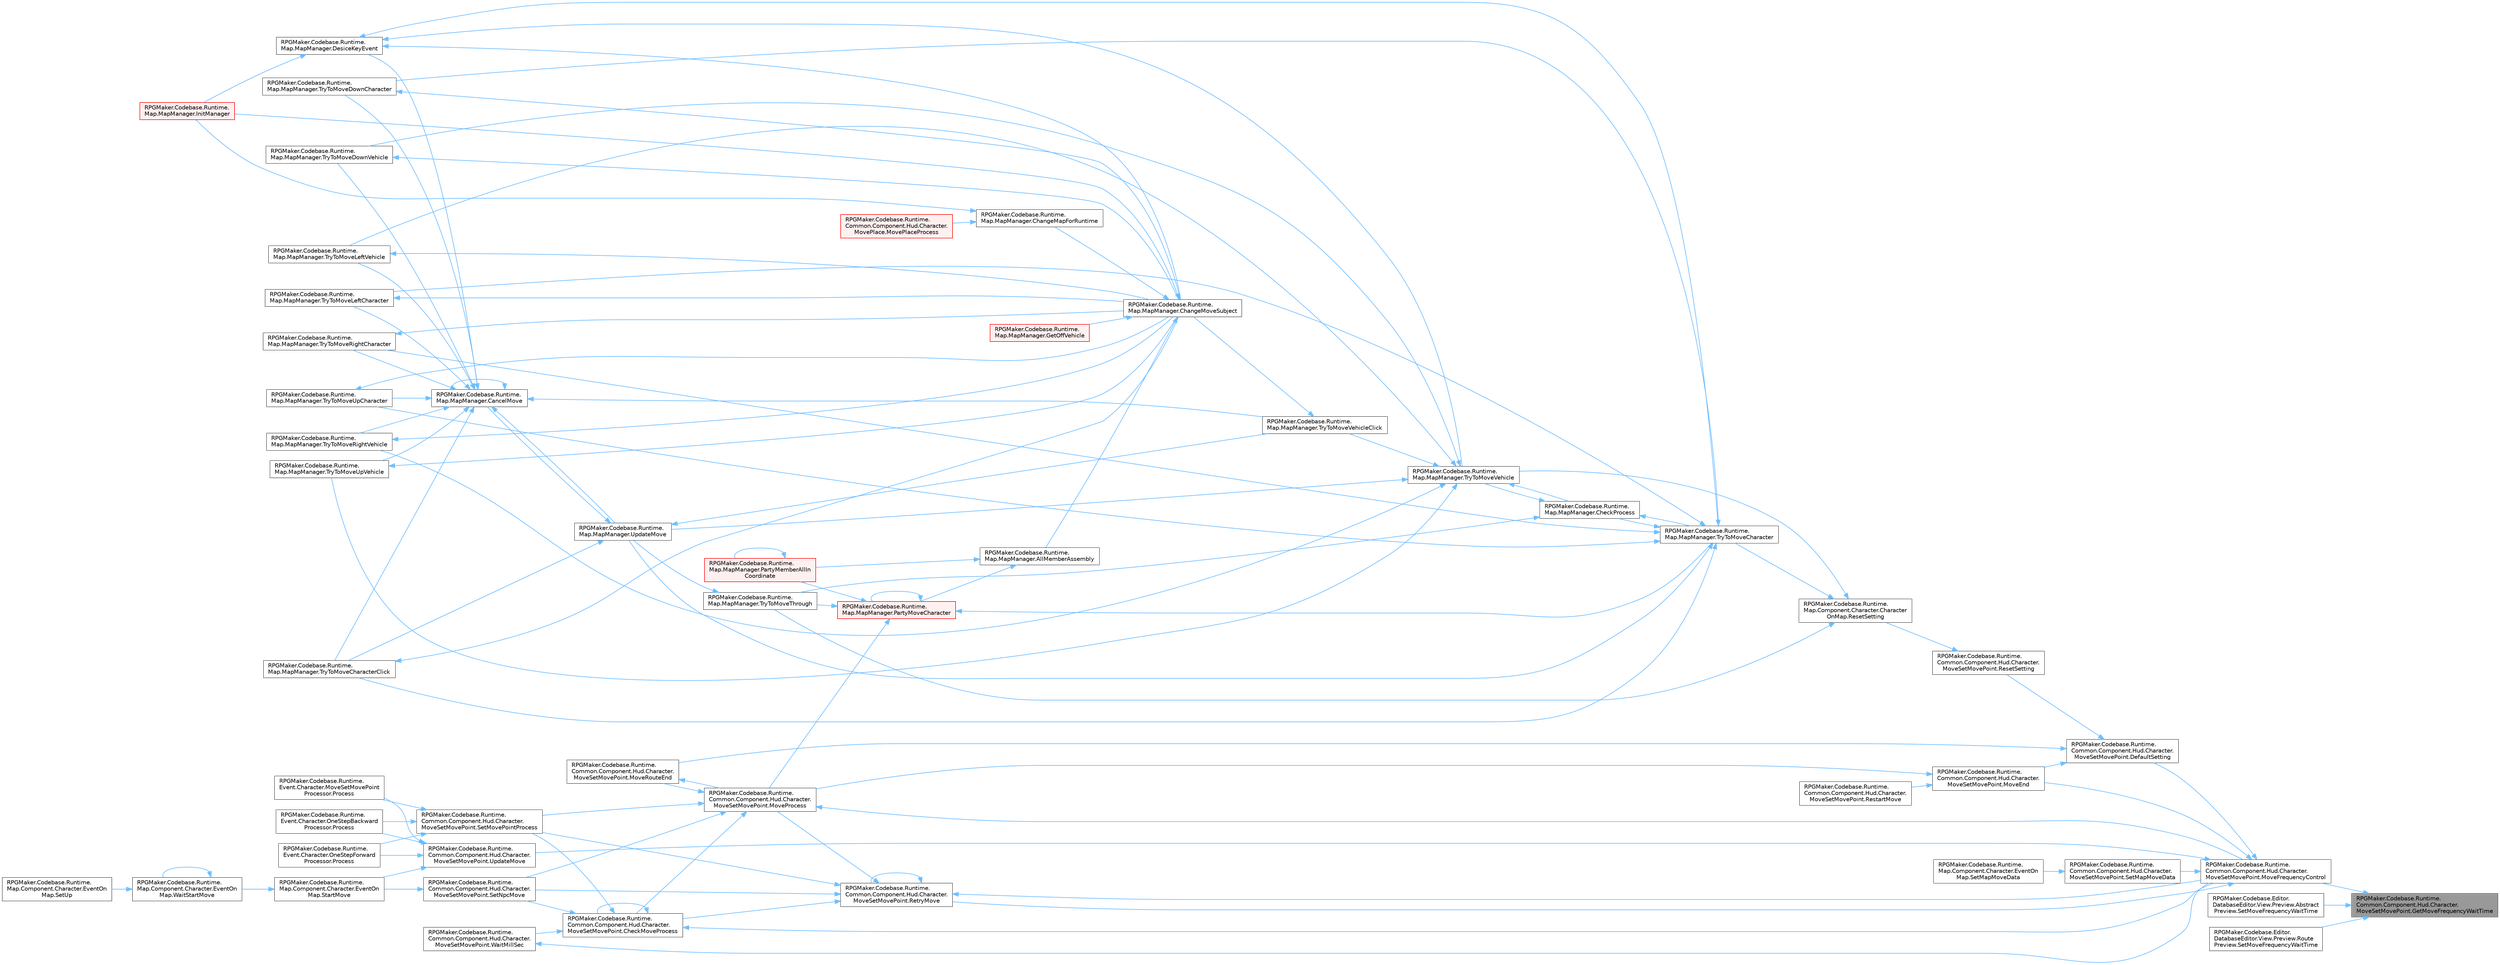 digraph "RPGMaker.Codebase.Runtime.Common.Component.Hud.Character.MoveSetMovePoint.GetMoveFrequencyWaitTime"
{
 // LATEX_PDF_SIZE
  bgcolor="transparent";
  edge [fontname=Helvetica,fontsize=10,labelfontname=Helvetica,labelfontsize=10];
  node [fontname=Helvetica,fontsize=10,shape=box,height=0.2,width=0.4];
  rankdir="RL";
  Node1 [id="Node000001",label="RPGMaker.Codebase.Runtime.\lCommon.Component.Hud.Character.\lMoveSetMovePoint.GetMoveFrequencyWaitTime",height=0.2,width=0.4,color="gray40", fillcolor="grey60", style="filled", fontcolor="black",tooltip="😁 移動頻度待ち時間の取得"];
  Node1 -> Node2 [id="edge1_Node000001_Node000002",dir="back",color="steelblue1",style="solid",tooltip=" "];
  Node2 [id="Node000002",label="RPGMaker.Codebase.Runtime.\lCommon.Component.Hud.Character.\lMoveSetMovePoint.MoveFrequencyControl",height=0.2,width=0.4,color="grey40", fillcolor="white", style="filled",URL="$d9/dcc/class_r_p_g_maker_1_1_codebase_1_1_runtime_1_1_common_1_1_component_1_1_hud_1_1_character_1_1_move_set_move_point.html#a3f0d798a4b42b2b5c82047580086e240",tooltip="😁 移動頻度を制御。"];
  Node2 -> Node3 [id="edge2_Node000002_Node000003",dir="back",color="steelblue1",style="solid",tooltip=" "];
  Node3 [id="Node000003",label="RPGMaker.Codebase.Runtime.\lCommon.Component.Hud.Character.\lMoveSetMovePoint.DefaultSetting",height=0.2,width=0.4,color="grey40", fillcolor="white", style="filled",URL="$d9/dcc/class_r_p_g_maker_1_1_codebase_1_1_runtime_1_1_common_1_1_component_1_1_hud_1_1_character_1_1_move_set_move_point.html#ac49057818366ab2454ec71dc8cabb06e",tooltip="😁 初期設定に戻す"];
  Node3 -> Node4 [id="edge3_Node000003_Node000004",dir="back",color="steelblue1",style="solid",tooltip=" "];
  Node4 [id="Node000004",label="RPGMaker.Codebase.Runtime.\lCommon.Component.Hud.Character.\lMoveSetMovePoint.MoveEnd",height=0.2,width=0.4,color="grey40", fillcolor="white", style="filled",URL="$d9/dcc/class_r_p_g_maker_1_1_codebase_1_1_runtime_1_1_common_1_1_component_1_1_hud_1_1_character_1_1_move_set_move_point.html#a6fe6c9af82d5cebbf9b2396ef25d2d6e",tooltip="😁 終了移動"];
  Node4 -> Node5 [id="edge4_Node000004_Node000005",dir="back",color="steelblue1",style="solid",tooltip=" "];
  Node5 [id="Node000005",label="RPGMaker.Codebase.Runtime.\lCommon.Component.Hud.Character.\lMoveSetMovePoint.MoveProcess",height=0.2,width=0.4,color="grey40", fillcolor="white", style="filled",URL="$d9/dcc/class_r_p_g_maker_1_1_codebase_1_1_runtime_1_1_common_1_1_component_1_1_hud_1_1_character_1_1_move_set_move_point.html#a185f808a65cadb15dd740c3e90ee7304",tooltip="😁 処理移動"];
  Node5 -> Node6 [id="edge5_Node000005_Node000006",dir="back",color="steelblue1",style="solid",tooltip=" "];
  Node6 [id="Node000006",label="RPGMaker.Codebase.Runtime.\lCommon.Component.Hud.Character.\lMoveSetMovePoint.CheckMoveProcess",height=0.2,width=0.4,color="grey40", fillcolor="white", style="filled",URL="$d9/dcc/class_r_p_g_maker_1_1_codebase_1_1_runtime_1_1_common_1_1_component_1_1_hud_1_1_character_1_1_move_set_move_point.html#a2bae2a194cc3c0c8d04f6fbba15a96a2",tooltip="😁 移動処理チェック"];
  Node6 -> Node6 [id="edge6_Node000006_Node000006",dir="back",color="steelblue1",style="solid",tooltip=" "];
  Node6 -> Node2 [id="edge7_Node000006_Node000002",dir="back",color="steelblue1",style="solid",tooltip=" "];
  Node6 -> Node7 [id="edge8_Node000006_Node000007",dir="back",color="steelblue1",style="solid",tooltip=" "];
  Node7 [id="Node000007",label="RPGMaker.Codebase.Runtime.\lCommon.Component.Hud.Character.\lMoveSetMovePoint.SetMovePointProcess",height=0.2,width=0.4,color="grey40", fillcolor="white", style="filled",URL="$d9/dcc/class_r_p_g_maker_1_1_codebase_1_1_runtime_1_1_common_1_1_component_1_1_hud_1_1_character_1_1_move_set_move_point.html#a60d59a4bd8e4ced80293c6737c5f5305",tooltip="😁 イベントコマンドから設定"];
  Node7 -> Node8 [id="edge9_Node000007_Node000008",dir="back",color="steelblue1",style="solid",tooltip=" "];
  Node8 [id="Node000008",label="RPGMaker.Codebase.Runtime.\lEvent.Character.MoveSetMovePoint\lProcessor.Process",height=0.2,width=0.4,color="grey40", fillcolor="white", style="filled",URL="$d9/d20/class_r_p_g_maker_1_1_codebase_1_1_runtime_1_1_event_1_1_character_1_1_move_set_move_point_processor.html#a63eb19e984504a0eff588225fdcd93ad",tooltip="😁 処理"];
  Node7 -> Node9 [id="edge10_Node000007_Node000009",dir="back",color="steelblue1",style="solid",tooltip=" "];
  Node9 [id="Node000009",label="RPGMaker.Codebase.Runtime.\lEvent.Character.OneStepBackward\lProcessor.Process",height=0.2,width=0.4,color="grey40", fillcolor="white", style="filled",URL="$da/dcf/class_r_p_g_maker_1_1_codebase_1_1_runtime_1_1_event_1_1_character_1_1_one_step_backward_processor.html#a6eda9092e1425f0977efd99695dc02f2",tooltip="😁 処理"];
  Node7 -> Node10 [id="edge11_Node000007_Node000010",dir="back",color="steelblue1",style="solid",tooltip=" "];
  Node10 [id="Node000010",label="RPGMaker.Codebase.Runtime.\lEvent.Character.OneStepForward\lProcessor.Process",height=0.2,width=0.4,color="grey40", fillcolor="white", style="filled",URL="$d3/d87/class_r_p_g_maker_1_1_codebase_1_1_runtime_1_1_event_1_1_character_1_1_one_step_forward_processor.html#aae1b3a6db4031b5a8b71ee150b408f27",tooltip="😁 処理"];
  Node6 -> Node11 [id="edge12_Node000006_Node000011",dir="back",color="steelblue1",style="solid",tooltip=" "];
  Node11 [id="Node000011",label="RPGMaker.Codebase.Runtime.\lCommon.Component.Hud.Character.\lMoveSetMovePoint.SetNpcMove",height=0.2,width=0.4,color="grey40", fillcolor="white", style="filled",URL="$d9/dcc/class_r_p_g_maker_1_1_codebase_1_1_runtime_1_1_common_1_1_component_1_1_hud_1_1_character_1_1_move_set_move_point.html#a27fe8ab335660b51e4bf73d7365c9039",tooltip="😁 自律移動から設定"];
  Node11 -> Node12 [id="edge13_Node000011_Node000012",dir="back",color="steelblue1",style="solid",tooltip=" "];
  Node12 [id="Node000012",label="RPGMaker.Codebase.Runtime.\lMap.Component.Character.EventOn\lMap.StartMove",height=0.2,width=0.4,color="grey40", fillcolor="white", style="filled",URL="$da/d39/class_r_p_g_maker_1_1_codebase_1_1_runtime_1_1_map_1_1_component_1_1_character_1_1_event_on_map.html#a1f6c2ef121f20a9c8c4666765a29170c",tooltip=" "];
  Node12 -> Node13 [id="edge14_Node000012_Node000013",dir="back",color="steelblue1",style="solid",tooltip=" "];
  Node13 [id="Node000013",label="RPGMaker.Codebase.Runtime.\lMap.Component.Character.EventOn\lMap.WaitStartMove",height=0.2,width=0.4,color="grey40", fillcolor="white", style="filled",URL="$da/d39/class_r_p_g_maker_1_1_codebase_1_1_runtime_1_1_map_1_1_component_1_1_character_1_1_event_on_map.html#a66c46c5fef3fcdb850b54e3fa9b49197",tooltip=" "];
  Node13 -> Node14 [id="edge15_Node000013_Node000014",dir="back",color="steelblue1",style="solid",tooltip=" "];
  Node14 [id="Node000014",label="RPGMaker.Codebase.Runtime.\lMap.Component.Character.EventOn\lMap.SetUp",height=0.2,width=0.4,color="grey40", fillcolor="white", style="filled",URL="$da/d39/class_r_p_g_maker_1_1_codebase_1_1_runtime_1_1_map_1_1_component_1_1_character_1_1_event_on_map.html#a0fbac1650e9433bc23de256d1057723b",tooltip=" "];
  Node13 -> Node13 [id="edge16_Node000013_Node000013",dir="back",color="steelblue1",style="solid",tooltip=" "];
  Node6 -> Node15 [id="edge17_Node000006_Node000015",dir="back",color="steelblue1",style="solid",tooltip=" "];
  Node15 [id="Node000015",label="RPGMaker.Codebase.Runtime.\lCommon.Component.Hud.Character.\lMoveSetMovePoint.WaitMillSec",height=0.2,width=0.4,color="grey40", fillcolor="white", style="filled",URL="$d9/dcc/class_r_p_g_maker_1_1_codebase_1_1_runtime_1_1_common_1_1_component_1_1_hud_1_1_character_1_1_move_set_move_point.html#a061e51eb3fce6b1a9d18d6ae9eb4ddbc",tooltip="😁 ミリ秒待ち"];
  Node15 -> Node2 [id="edge18_Node000015_Node000002",dir="back",color="steelblue1",style="solid",tooltip=" "];
  Node5 -> Node2 [id="edge19_Node000005_Node000002",dir="back",color="steelblue1",style="solid",tooltip=" "];
  Node5 -> Node16 [id="edge20_Node000005_Node000016",dir="back",color="steelblue1",style="solid",tooltip=" "];
  Node16 [id="Node000016",label="RPGMaker.Codebase.Runtime.\lCommon.Component.Hud.Character.\lMoveSetMovePoint.MoveRouteEnd",height=0.2,width=0.4,color="grey40", fillcolor="white", style="filled",URL="$d9/dcc/class_r_p_g_maker_1_1_codebase_1_1_runtime_1_1_common_1_1_component_1_1_hud_1_1_character_1_1_move_set_move_point.html#a9557007b5522510285b73c3bff865926",tooltip="😁 経路終了移動"];
  Node16 -> Node5 [id="edge21_Node000016_Node000005",dir="back",color="steelblue1",style="solid",tooltip=" "];
  Node5 -> Node7 [id="edge22_Node000005_Node000007",dir="back",color="steelblue1",style="solid",tooltip=" "];
  Node5 -> Node11 [id="edge23_Node000005_Node000011",dir="back",color="steelblue1",style="solid",tooltip=" "];
  Node4 -> Node17 [id="edge24_Node000004_Node000017",dir="back",color="steelblue1",style="solid",tooltip=" "];
  Node17 [id="Node000017",label="RPGMaker.Codebase.Runtime.\lCommon.Component.Hud.Character.\lMoveSetMovePoint.RestartMove",height=0.2,width=0.4,color="grey40", fillcolor="white", style="filled",URL="$d9/dcc/class_r_p_g_maker_1_1_codebase_1_1_runtime_1_1_common_1_1_component_1_1_hud_1_1_character_1_1_move_set_move_point.html#aeaaf95a9489ff32dd1bf369a1b881450",tooltip="😁 移動再開"];
  Node3 -> Node16 [id="edge25_Node000003_Node000016",dir="back",color="steelblue1",style="solid",tooltip=" "];
  Node3 -> Node18 [id="edge26_Node000003_Node000018",dir="back",color="steelblue1",style="solid",tooltip=" "];
  Node18 [id="Node000018",label="RPGMaker.Codebase.Runtime.\lCommon.Component.Hud.Character.\lMoveSetMovePoint.ResetSetting",height=0.2,width=0.4,color="grey40", fillcolor="white", style="filled",URL="$d9/dcc/class_r_p_g_maker_1_1_codebase_1_1_runtime_1_1_common_1_1_component_1_1_hud_1_1_character_1_1_move_set_move_point.html#a1b8363c91ce143d1a31153edcac60759",tooltip="😁 設定リセット"];
  Node18 -> Node19 [id="edge27_Node000018_Node000019",dir="back",color="steelblue1",style="solid",tooltip=" "];
  Node19 [id="Node000019",label="RPGMaker.Codebase.Runtime.\lMap.Component.Character.Character\lOnMap.ResetSetting",height=0.2,width=0.4,color="grey40", fillcolor="white", style="filled",URL="$d0/dad/class_r_p_g_maker_1_1_codebase_1_1_runtime_1_1_map_1_1_component_1_1_character_1_1_character_on_map.html#a5b5e6b34cf6597a7cc04190c2566f665",tooltip=" "];
  Node19 -> Node20 [id="edge28_Node000019_Node000020",dir="back",color="steelblue1",style="solid",tooltip=" "];
  Node20 [id="Node000020",label="RPGMaker.Codebase.Runtime.\lMap.MapManager.TryToMoveCharacter",height=0.2,width=0.4,color="grey40", fillcolor="white", style="filled",URL="$d5/d0f/class_r_p_g_maker_1_1_codebase_1_1_runtime_1_1_map_1_1_map_manager.html#a1c50ac1ba190459e6f190cdbfe263778",tooltip="キャラクターの移動を試行する （対象位置が進入不可の場合は向きだけ変える）"];
  Node20 -> Node21 [id="edge29_Node000020_Node000021",dir="back",color="steelblue1",style="solid",tooltip=" "];
  Node21 [id="Node000021",label="RPGMaker.Codebase.Runtime.\lMap.MapManager.CheckProcess",height=0.2,width=0.4,color="grey40", fillcolor="white", style="filled",URL="$d5/d0f/class_r_p_g_maker_1_1_codebase_1_1_runtime_1_1_map_1_1_map_manager.html#af61111401b6e289e7cd71c37c80bff5d",tooltip="移動後の各判定処理"];
  Node21 -> Node20 [id="edge30_Node000021_Node000020",dir="back",color="steelblue1",style="solid",tooltip=" "];
  Node21 -> Node22 [id="edge31_Node000021_Node000022",dir="back",color="steelblue1",style="solid",tooltip=" "];
  Node22 [id="Node000022",label="RPGMaker.Codebase.Runtime.\lMap.MapManager.TryToMoveThrough",height=0.2,width=0.4,color="grey40", fillcolor="white", style="filled",URL="$d5/d0f/class_r_p_g_maker_1_1_codebase_1_1_runtime_1_1_map_1_1_map_manager.html#a568c166cd57f15308dc10ba60706bd26",tooltip=" "];
  Node22 -> Node23 [id="edge32_Node000022_Node000023",dir="back",color="steelblue1",style="solid",tooltip=" "];
  Node23 [id="Node000023",label="RPGMaker.Codebase.Runtime.\lMap.MapManager.UpdateMove",height=0.2,width=0.4,color="grey40", fillcolor="white", style="filled",URL="$d5/d0f/class_r_p_g_maker_1_1_codebase_1_1_runtime_1_1_map_1_1_map_manager.html#a8d383409968f24c28e9393d632d207c2",tooltip=" "];
  Node23 -> Node24 [id="edge33_Node000023_Node000024",dir="back",color="steelblue1",style="solid",tooltip=" "];
  Node24 [id="Node000024",label="RPGMaker.Codebase.Runtime.\lMap.MapManager.CancelMove",height=0.2,width=0.4,color="grey40", fillcolor="white", style="filled",URL="$d5/d0f/class_r_p_g_maker_1_1_codebase_1_1_runtime_1_1_map_1_1_map_manager.html#aec356ba03028b9e11ece2ceb38d7f3cf",tooltip=" "];
  Node24 -> Node24 [id="edge34_Node000024_Node000024",dir="back",color="steelblue1",style="solid",tooltip=" "];
  Node24 -> Node25 [id="edge35_Node000024_Node000025",dir="back",color="steelblue1",style="solid",tooltip=" "];
  Node25 [id="Node000025",label="RPGMaker.Codebase.Runtime.\lMap.MapManager.DesiceKeyEvent",height=0.2,width=0.4,color="grey40", fillcolor="white", style="filled",URL="$d5/d0f/class_r_p_g_maker_1_1_codebase_1_1_runtime_1_1_map_1_1_map_manager.html#a2655da596d391627e8c2f71e6e490b62",tooltip="目の前にイベントがあり、その発動契機がTalkであればイベントを開始する"];
  Node25 -> Node26 [id="edge36_Node000025_Node000026",dir="back",color="steelblue1",style="solid",tooltip=" "];
  Node26 [id="Node000026",label="RPGMaker.Codebase.Runtime.\lMap.MapManager.ChangeMoveSubject",height=0.2,width=0.4,color="grey40", fillcolor="white", style="filled",URL="$d5/d0f/class_r_p_g_maker_1_1_codebase_1_1_runtime_1_1_map_1_1_map_manager.html#a5d00d2c525cee192d90fc53bbc0c8682",tooltip=" "];
  Node26 -> Node27 [id="edge37_Node000026_Node000027",dir="back",color="steelblue1",style="solid",tooltip=" "];
  Node27 [id="Node000027",label="RPGMaker.Codebase.Runtime.\lMap.MapManager.AllMemberAssembly",height=0.2,width=0.4,color="grey40", fillcolor="white", style="filled",URL="$d5/d0f/class_r_p_g_maker_1_1_codebase_1_1_runtime_1_1_map_1_1_map_manager.html#a8c6faf084ea80880467ab13a448e9bed",tooltip="全員集したにで操作切り替え"];
  Node27 -> Node28 [id="edge38_Node000027_Node000028",dir="back",color="steelblue1",style="solid",tooltip=" "];
  Node28 [id="Node000028",label="RPGMaker.Codebase.Runtime.\lMap.MapManager.PartyMemberAllIn\lCoordinate",height=0.2,width=0.4,color="red", fillcolor="#FFF0F0", style="filled",URL="$d5/d0f/class_r_p_g_maker_1_1_codebase_1_1_runtime_1_1_map_1_1_map_manager.html#adc8a96ff2875947b6e7a4a6aa6c7f1a1",tooltip=" "];
  Node28 -> Node28 [id="edge39_Node000028_Node000028",dir="back",color="steelblue1",style="solid",tooltip=" "];
  Node27 -> Node45 [id="edge40_Node000027_Node000045",dir="back",color="steelblue1",style="solid",tooltip=" "];
  Node45 [id="Node000045",label="RPGMaker.Codebase.Runtime.\lMap.MapManager.PartyMoveCharacter",height=0.2,width=0.4,color="red", fillcolor="#FFF0F0", style="filled",URL="$d5/d0f/class_r_p_g_maker_1_1_codebase_1_1_runtime_1_1_map_1_1_map_manager.html#a62362677c5fd951f473d6f35cbd01721",tooltip="パーティメンバーの移動"];
  Node45 -> Node5 [id="edge41_Node000045_Node000005",dir="back",color="steelblue1",style="solid",tooltip=" "];
  Node45 -> Node28 [id="edge42_Node000045_Node000028",dir="back",color="steelblue1",style="solid",tooltip=" "];
  Node45 -> Node45 [id="edge43_Node000045_Node000045",dir="back",color="steelblue1",style="solid",tooltip=" "];
  Node45 -> Node20 [id="edge44_Node000045_Node000020",dir="back",color="steelblue1",style="solid",tooltip=" "];
  Node45 -> Node22 [id="edge45_Node000045_Node000022",dir="back",color="steelblue1",style="solid",tooltip=" "];
  Node26 -> Node32 [id="edge46_Node000026_Node000032",dir="back",color="steelblue1",style="solid",tooltip=" "];
  Node32 [id="Node000032",label="RPGMaker.Codebase.Runtime.\lMap.MapManager.ChangeMapForRuntime",height=0.2,width=0.4,color="grey40", fillcolor="white", style="filled",URL="$d5/d0f/class_r_p_g_maker_1_1_codebase_1_1_runtime_1_1_map_1_1_map_manager.html#a164b0a6efee413b3cff10ea519ab8029",tooltip="マップを表示する"];
  Node32 -> Node33 [id="edge47_Node000032_Node000033",dir="back",color="steelblue1",style="solid",tooltip=" "];
  Node33 [id="Node000033",label="RPGMaker.Codebase.Runtime.\lMap.MapManager.InitManager",height=0.2,width=0.4,color="red", fillcolor="#FFF0F0", style="filled",URL="$d5/d0f/class_r_p_g_maker_1_1_codebase_1_1_runtime_1_1_map_1_1_map_manager.html#ae14061e8d125d7fe532437b6ba183131",tooltip="マップ初期化"];
  Node32 -> Node36 [id="edge48_Node000032_Node000036",dir="back",color="steelblue1",style="solid",tooltip=" "];
  Node36 [id="Node000036",label="RPGMaker.Codebase.Runtime.\lCommon.Component.Hud.Character.\lMovePlace.MovePlaceProcess",height=0.2,width=0.4,color="red", fillcolor="#FFF0F0", style="filled",URL="$df/d12/class_r_p_g_maker_1_1_codebase_1_1_runtime_1_1_common_1_1_component_1_1_hud_1_1_character_1_1_move_place.html#a937507f8d3c881ce82d1d1eb38321bbf",tooltip="😁 場所処理移動"];
  Node26 -> Node51 [id="edge49_Node000026_Node000051",dir="back",color="steelblue1",style="solid",tooltip=" "];
  Node51 [id="Node000051",label="RPGMaker.Codebase.Runtime.\lMap.MapManager.GetOffVehicle",height=0.2,width=0.4,color="red", fillcolor="#FFF0F0", style="filled",URL="$d5/d0f/class_r_p_g_maker_1_1_codebase_1_1_runtime_1_1_map_1_1_map_manager.html#ac3e43dc471cabb3ae7994aa34310b0e5",tooltip="乗り物降りるメソッド 降りれる方向が入ってくる"];
  Node26 -> Node33 [id="edge50_Node000026_Node000033",dir="back",color="steelblue1",style="solid",tooltip=" "];
  Node25 -> Node33 [id="edge51_Node000025_Node000033",dir="back",color="steelblue1",style="solid",tooltip=" "];
  Node25 -> Node20 [id="edge52_Node000025_Node000020",dir="back",color="steelblue1",style="solid",tooltip=" "];
  Node25 -> Node53 [id="edge53_Node000025_Node000053",dir="back",color="steelblue1",style="solid",tooltip=" "];
  Node53 [id="Node000053",label="RPGMaker.Codebase.Runtime.\lMap.MapManager.TryToMoveVehicle",height=0.2,width=0.4,color="grey40", fillcolor="white", style="filled",URL="$d5/d0f/class_r_p_g_maker_1_1_codebase_1_1_runtime_1_1_map_1_1_map_manager.html#af0e1fa61778d47dccbe907bcb8ebeb4c",tooltip="乗り物の移動を試行する （対象位置が進入不可の場合は向きだけ変える）"];
  Node53 -> Node21 [id="edge54_Node000053_Node000021",dir="back",color="steelblue1",style="solid",tooltip=" "];
  Node53 -> Node54 [id="edge55_Node000053_Node000054",dir="back",color="steelblue1",style="solid",tooltip=" "];
  Node54 [id="Node000054",label="RPGMaker.Codebase.Runtime.\lMap.MapManager.TryToMoveDownVehicle",height=0.2,width=0.4,color="grey40", fillcolor="white", style="filled",URL="$d5/d0f/class_r_p_g_maker_1_1_codebase_1_1_runtime_1_1_map_1_1_map_manager.html#a476c0a4fd7efbcd64fb342d4988ba6f7",tooltip=" "];
  Node54 -> Node26 [id="edge56_Node000054_Node000026",dir="back",color="steelblue1",style="solid",tooltip=" "];
  Node53 -> Node55 [id="edge57_Node000053_Node000055",dir="back",color="steelblue1",style="solid",tooltip=" "];
  Node55 [id="Node000055",label="RPGMaker.Codebase.Runtime.\lMap.MapManager.TryToMoveLeftVehicle",height=0.2,width=0.4,color="grey40", fillcolor="white", style="filled",URL="$d5/d0f/class_r_p_g_maker_1_1_codebase_1_1_runtime_1_1_map_1_1_map_manager.html#a8efa0bcf03ce7e5b2b1746ccc3ee13c0",tooltip="Actionへの代入時に内容が確認しやすいように、各向き分メソッドを用意。"];
  Node55 -> Node26 [id="edge58_Node000055_Node000026",dir="back",color="steelblue1",style="solid",tooltip=" "];
  Node53 -> Node56 [id="edge59_Node000053_Node000056",dir="back",color="steelblue1",style="solid",tooltip=" "];
  Node56 [id="Node000056",label="RPGMaker.Codebase.Runtime.\lMap.MapManager.TryToMoveRightVehicle",height=0.2,width=0.4,color="grey40", fillcolor="white", style="filled",URL="$d5/d0f/class_r_p_g_maker_1_1_codebase_1_1_runtime_1_1_map_1_1_map_manager.html#a3ec5763f85b5b41539237530c5806901",tooltip=" "];
  Node56 -> Node26 [id="edge60_Node000056_Node000026",dir="back",color="steelblue1",style="solid",tooltip=" "];
  Node53 -> Node57 [id="edge61_Node000053_Node000057",dir="back",color="steelblue1",style="solid",tooltip=" "];
  Node57 [id="Node000057",label="RPGMaker.Codebase.Runtime.\lMap.MapManager.TryToMoveUpVehicle",height=0.2,width=0.4,color="grey40", fillcolor="white", style="filled",URL="$d5/d0f/class_r_p_g_maker_1_1_codebase_1_1_runtime_1_1_map_1_1_map_manager.html#ac56d14e743bf2942bb37db5c5954063e",tooltip=" "];
  Node57 -> Node26 [id="edge62_Node000057_Node000026",dir="back",color="steelblue1",style="solid",tooltip=" "];
  Node53 -> Node44 [id="edge63_Node000053_Node000044",dir="back",color="steelblue1",style="solid",tooltip=" "];
  Node44 [id="Node000044",label="RPGMaker.Codebase.Runtime.\lMap.MapManager.TryToMoveVehicleClick",height=0.2,width=0.4,color="grey40", fillcolor="white", style="filled",URL="$d5/d0f/class_r_p_g_maker_1_1_codebase_1_1_runtime_1_1_map_1_1_map_manager.html#a6ee6f9efcc536de03d0f38f5d3de8e9e",tooltip="キャラクターの移動を試行する （対象位置が進入不可の場合は向きだけ変える）"];
  Node44 -> Node26 [id="edge64_Node000044_Node000026",dir="back",color="steelblue1",style="solid",tooltip=" "];
  Node53 -> Node23 [id="edge65_Node000053_Node000023",dir="back",color="steelblue1",style="solid",tooltip=" "];
  Node24 -> Node43 [id="edge66_Node000024_Node000043",dir="back",color="steelblue1",style="solid",tooltip=" "];
  Node43 [id="Node000043",label="RPGMaker.Codebase.Runtime.\lMap.MapManager.TryToMoveCharacterClick",height=0.2,width=0.4,color="grey40", fillcolor="white", style="filled",URL="$d5/d0f/class_r_p_g_maker_1_1_codebase_1_1_runtime_1_1_map_1_1_map_manager.html#a3a7ad6e6d848e31770443541b2113049",tooltip="キャラクターの移動を試行する （対象位置が進入不可の場合は向きだけ変える）"];
  Node43 -> Node26 [id="edge67_Node000043_Node000026",dir="back",color="steelblue1",style="solid",tooltip=" "];
  Node24 -> Node58 [id="edge68_Node000024_Node000058",dir="back",color="steelblue1",style="solid",tooltip=" "];
  Node58 [id="Node000058",label="RPGMaker.Codebase.Runtime.\lMap.MapManager.TryToMoveDownCharacter",height=0.2,width=0.4,color="grey40", fillcolor="white", style="filled",URL="$d5/d0f/class_r_p_g_maker_1_1_codebase_1_1_runtime_1_1_map_1_1_map_manager.html#ab602fb3908c965ecbdfa140fa64e3de4",tooltip=" "];
  Node58 -> Node26 [id="edge69_Node000058_Node000026",dir="back",color="steelblue1",style="solid",tooltip=" "];
  Node24 -> Node54 [id="edge70_Node000024_Node000054",dir="back",color="steelblue1",style="solid",tooltip=" "];
  Node24 -> Node59 [id="edge71_Node000024_Node000059",dir="back",color="steelblue1",style="solid",tooltip=" "];
  Node59 [id="Node000059",label="RPGMaker.Codebase.Runtime.\lMap.MapManager.TryToMoveLeftCharacter",height=0.2,width=0.4,color="grey40", fillcolor="white", style="filled",URL="$d5/d0f/class_r_p_g_maker_1_1_codebase_1_1_runtime_1_1_map_1_1_map_manager.html#a1d7da40eb2e0a29eda0e228f434a77ec",tooltip="Actionへの代入時に内容が確認しやすいように、各向き分メソッドを用意。"];
  Node59 -> Node26 [id="edge72_Node000059_Node000026",dir="back",color="steelblue1",style="solid",tooltip=" "];
  Node24 -> Node55 [id="edge73_Node000024_Node000055",dir="back",color="steelblue1",style="solid",tooltip=" "];
  Node24 -> Node60 [id="edge74_Node000024_Node000060",dir="back",color="steelblue1",style="solid",tooltip=" "];
  Node60 [id="Node000060",label="RPGMaker.Codebase.Runtime.\lMap.MapManager.TryToMoveRightCharacter",height=0.2,width=0.4,color="grey40", fillcolor="white", style="filled",URL="$d5/d0f/class_r_p_g_maker_1_1_codebase_1_1_runtime_1_1_map_1_1_map_manager.html#a4de669f540fb731c58fe2aaf3218c235",tooltip=" "];
  Node60 -> Node26 [id="edge75_Node000060_Node000026",dir="back",color="steelblue1",style="solid",tooltip=" "];
  Node24 -> Node56 [id="edge76_Node000024_Node000056",dir="back",color="steelblue1",style="solid",tooltip=" "];
  Node24 -> Node61 [id="edge77_Node000024_Node000061",dir="back",color="steelblue1",style="solid",tooltip=" "];
  Node61 [id="Node000061",label="RPGMaker.Codebase.Runtime.\lMap.MapManager.TryToMoveUpCharacter",height=0.2,width=0.4,color="grey40", fillcolor="white", style="filled",URL="$d5/d0f/class_r_p_g_maker_1_1_codebase_1_1_runtime_1_1_map_1_1_map_manager.html#ac3d79e5a98a34a7f08f34402600f7a57",tooltip=" "];
  Node61 -> Node26 [id="edge78_Node000061_Node000026",dir="back",color="steelblue1",style="solid",tooltip=" "];
  Node24 -> Node57 [id="edge79_Node000024_Node000057",dir="back",color="steelblue1",style="solid",tooltip=" "];
  Node24 -> Node44 [id="edge80_Node000024_Node000044",dir="back",color="steelblue1",style="solid",tooltip=" "];
  Node24 -> Node23 [id="edge81_Node000024_Node000023",dir="back",color="steelblue1",style="solid",tooltip=" "];
  Node23 -> Node43 [id="edge82_Node000023_Node000043",dir="back",color="steelblue1",style="solid",tooltip=" "];
  Node23 -> Node44 [id="edge83_Node000023_Node000044",dir="back",color="steelblue1",style="solid",tooltip=" "];
  Node21 -> Node53 [id="edge84_Node000021_Node000053",dir="back",color="steelblue1",style="solid",tooltip=" "];
  Node20 -> Node43 [id="edge85_Node000020_Node000043",dir="back",color="steelblue1",style="solid",tooltip=" "];
  Node20 -> Node58 [id="edge86_Node000020_Node000058",dir="back",color="steelblue1",style="solid",tooltip=" "];
  Node20 -> Node59 [id="edge87_Node000020_Node000059",dir="back",color="steelblue1",style="solid",tooltip=" "];
  Node20 -> Node60 [id="edge88_Node000020_Node000060",dir="back",color="steelblue1",style="solid",tooltip=" "];
  Node20 -> Node61 [id="edge89_Node000020_Node000061",dir="back",color="steelblue1",style="solid",tooltip=" "];
  Node20 -> Node23 [id="edge90_Node000020_Node000023",dir="back",color="steelblue1",style="solid",tooltip=" "];
  Node19 -> Node22 [id="edge91_Node000019_Node000022",dir="back",color="steelblue1",style="solid",tooltip=" "];
  Node19 -> Node53 [id="edge92_Node000019_Node000053",dir="back",color="steelblue1",style="solid",tooltip=" "];
  Node2 -> Node4 [id="edge93_Node000002_Node000004",dir="back",color="steelblue1",style="solid",tooltip=" "];
  Node2 -> Node62 [id="edge94_Node000002_Node000062",dir="back",color="steelblue1",style="solid",tooltip=" "];
  Node62 [id="Node000062",label="RPGMaker.Codebase.Runtime.\lCommon.Component.Hud.Character.\lMoveSetMovePoint.RetryMove",height=0.2,width=0.4,color="grey40", fillcolor="white", style="filled",URL="$d9/dcc/class_r_p_g_maker_1_1_codebase_1_1_runtime_1_1_common_1_1_component_1_1_hud_1_1_character_1_1_move_set_move_point.html#ac9e46d3f60ddda66a0c7fa1ea42a6e9a",tooltip="😁 移動リトライ"];
  Node62 -> Node6 [id="edge95_Node000062_Node000006",dir="back",color="steelblue1",style="solid",tooltip=" "];
  Node62 -> Node2 [id="edge96_Node000062_Node000002",dir="back",color="steelblue1",style="solid",tooltip=" "];
  Node62 -> Node5 [id="edge97_Node000062_Node000005",dir="back",color="steelblue1",style="solid",tooltip=" "];
  Node62 -> Node62 [id="edge98_Node000062_Node000062",dir="back",color="steelblue1",style="solid",tooltip=" "];
  Node62 -> Node7 [id="edge99_Node000062_Node000007",dir="back",color="steelblue1",style="solid",tooltip=" "];
  Node62 -> Node11 [id="edge100_Node000062_Node000011",dir="back",color="steelblue1",style="solid",tooltip=" "];
  Node2 -> Node63 [id="edge101_Node000002_Node000063",dir="back",color="steelblue1",style="solid",tooltip=" "];
  Node63 [id="Node000063",label="RPGMaker.Codebase.Runtime.\lCommon.Component.Hud.Character.\lMoveSetMovePoint.SetMapMoveData",height=0.2,width=0.4,color="grey40", fillcolor="white", style="filled",URL="$d9/dcc/class_r_p_g_maker_1_1_codebase_1_1_runtime_1_1_common_1_1_component_1_1_hud_1_1_character_1_1_move_set_move_point.html#a2b8230160292b20a8bf0b375f89623c2",tooltip="😁 コンティニュー用の移動データ復元"];
  Node63 -> Node64 [id="edge102_Node000063_Node000064",dir="back",color="steelblue1",style="solid",tooltip=" "];
  Node64 [id="Node000064",label="RPGMaker.Codebase.Runtime.\lMap.Component.Character.EventOn\lMap.SetMapMoveData",height=0.2,width=0.4,color="grey40", fillcolor="white", style="filled",URL="$da/d39/class_r_p_g_maker_1_1_codebase_1_1_runtime_1_1_map_1_1_component_1_1_character_1_1_event_on_map.html#a86a10b79df2fff05cadc2bbf9a8031ce",tooltip=" "];
  Node2 -> Node65 [id="edge103_Node000002_Node000065",dir="back",color="steelblue1",style="solid",tooltip=" "];
  Node65 [id="Node000065",label="RPGMaker.Codebase.Runtime.\lCommon.Component.Hud.Character.\lMoveSetMovePoint.UpdateMove",height=0.2,width=0.4,color="grey40", fillcolor="white", style="filled",URL="$d9/dcc/class_r_p_g_maker_1_1_codebase_1_1_runtime_1_1_common_1_1_component_1_1_hud_1_1_character_1_1_move_set_move_point.html#a152d62c6196a4f7904f6c1ffdb7201eb",tooltip="😁 移動更新"];
  Node65 -> Node8 [id="edge104_Node000065_Node000008",dir="back",color="steelblue1",style="solid",tooltip=" "];
  Node65 -> Node9 [id="edge105_Node000065_Node000009",dir="back",color="steelblue1",style="solid",tooltip=" "];
  Node65 -> Node10 [id="edge106_Node000065_Node000010",dir="back",color="steelblue1",style="solid",tooltip=" "];
  Node65 -> Node12 [id="edge107_Node000065_Node000012",dir="back",color="steelblue1",style="solid",tooltip=" "];
  Node1 -> Node66 [id="edge108_Node000001_Node000066",dir="back",color="steelblue1",style="solid",tooltip=" "];
  Node66 [id="Node000066",label="RPGMaker.Codebase.Editor.\lDatabaseEditor.View.Preview.Abstract\lPreview.SetMoveFrequencyWaitTime",height=0.2,width=0.4,color="grey40", fillcolor="white", style="filled",URL="$d3/dfd/class_r_p_g_maker_1_1_codebase_1_1_editor_1_1_database_editor_1_1_view_1_1_preview_1_1_abstract_preview.html#a123eb3ba96cd650aa1572dc9d5f0046f",tooltip=" "];
  Node1 -> Node67 [id="edge109_Node000001_Node000067",dir="back",color="steelblue1",style="solid",tooltip=" "];
  Node67 [id="Node000067",label="RPGMaker.Codebase.Editor.\lDatabaseEditor.View.Preview.Route\lPreview.SetMoveFrequencyWaitTime",height=0.2,width=0.4,color="grey40", fillcolor="white", style="filled",URL="$d1/d5c/class_r_p_g_maker_1_1_codebase_1_1_editor_1_1_database_editor_1_1_view_1_1_preview_1_1_route_preview.html#a4f4a8f8e5781ba8e4536f5fbe9bf52a1",tooltip=" "];
}
